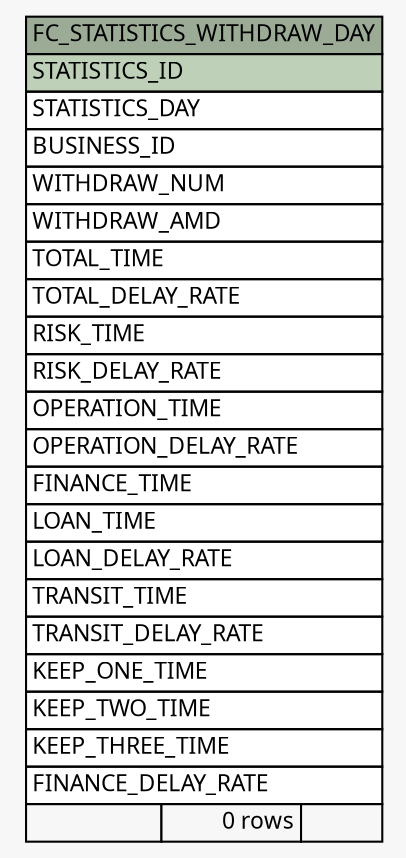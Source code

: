 // dot 2.26.0 on Linux 2.6.32-504.8.1.el6.x86_64
// SchemaSpy rev Unknown
digraph "FC_STATISTICS_WITHDRAW_DAY" {
  graph [
    rankdir="RL"
    bgcolor="#f7f7f7"
    nodesep="0.18"
    ranksep="0.46"
    fontname="Microsoft YaHei"
    fontsize="11"
  ];
  node [
    fontname="Microsoft YaHei"
    fontsize="11"
    shape="plaintext"
  ];
  edge [
    arrowsize="0.8"
  ];
  "FC_STATISTICS_WITHDRAW_DAY" [
    label=<
    <TABLE BORDER="0" CELLBORDER="1" CELLSPACING="0" BGCOLOR="#ffffff">
      <TR><TD COLSPAN="3" BGCOLOR="#9bab96" ALIGN="CENTER">FC_STATISTICS_WITHDRAW_DAY</TD></TR>
      <TR><TD PORT="STATISTICS_ID" COLSPAN="3" BGCOLOR="#bed1b8" ALIGN="LEFT">STATISTICS_ID</TD></TR>
      <TR><TD PORT="STATISTICS_DAY" COLSPAN="3" ALIGN="LEFT">STATISTICS_DAY</TD></TR>
      <TR><TD PORT="BUSINESS_ID" COLSPAN="3" ALIGN="LEFT">BUSINESS_ID</TD></TR>
      <TR><TD PORT="WITHDRAW_NUM" COLSPAN="3" ALIGN="LEFT">WITHDRAW_NUM</TD></TR>
      <TR><TD PORT="WITHDRAW_AMD" COLSPAN="3" ALIGN="LEFT">WITHDRAW_AMD</TD></TR>
      <TR><TD PORT="TOTAL_TIME" COLSPAN="3" ALIGN="LEFT">TOTAL_TIME</TD></TR>
      <TR><TD PORT="TOTAL_DELAY_RATE" COLSPAN="3" ALIGN="LEFT">TOTAL_DELAY_RATE</TD></TR>
      <TR><TD PORT="RISK_TIME" COLSPAN="3" ALIGN="LEFT">RISK_TIME</TD></TR>
      <TR><TD PORT="RISK_DELAY_RATE" COLSPAN="3" ALIGN="LEFT">RISK_DELAY_RATE</TD></TR>
      <TR><TD PORT="OPERATION_TIME" COLSPAN="3" ALIGN="LEFT">OPERATION_TIME</TD></TR>
      <TR><TD PORT="OPERATION_DELAY_RATE" COLSPAN="3" ALIGN="LEFT">OPERATION_DELAY_RATE</TD></TR>
      <TR><TD PORT="FINANCE_TIME" COLSPAN="3" ALIGN="LEFT">FINANCE_TIME</TD></TR>
      <TR><TD PORT="LOAN_TIME" COLSPAN="3" ALIGN="LEFT">LOAN_TIME</TD></TR>
      <TR><TD PORT="LOAN_DELAY_RATE" COLSPAN="3" ALIGN="LEFT">LOAN_DELAY_RATE</TD></TR>
      <TR><TD PORT="TRANSIT_TIME" COLSPAN="3" ALIGN="LEFT">TRANSIT_TIME</TD></TR>
      <TR><TD PORT="TRANSIT_DELAY_RATE" COLSPAN="3" ALIGN="LEFT">TRANSIT_DELAY_RATE</TD></TR>
      <TR><TD PORT="KEEP_ONE_TIME" COLSPAN="3" ALIGN="LEFT">KEEP_ONE_TIME</TD></TR>
      <TR><TD PORT="KEEP_TWO_TIME" COLSPAN="3" ALIGN="LEFT">KEEP_TWO_TIME</TD></TR>
      <TR><TD PORT="KEEP_THREE_TIME" COLSPAN="3" ALIGN="LEFT">KEEP_THREE_TIME</TD></TR>
      <TR><TD PORT="FINANCE_DELAY_RATE" COLSPAN="3" ALIGN="LEFT">FINANCE_DELAY_RATE</TD></TR>
      <TR><TD ALIGN="LEFT" BGCOLOR="#f7f7f7">  </TD><TD ALIGN="RIGHT" BGCOLOR="#f7f7f7">0 rows</TD><TD ALIGN="RIGHT" BGCOLOR="#f7f7f7">  </TD></TR>
    </TABLE>>
    URL="tables/FC_STATISTICS_WITHDRAW_DAY.html"
    tooltip="FC_STATISTICS_WITHDRAW_DAY"
  ];
}
